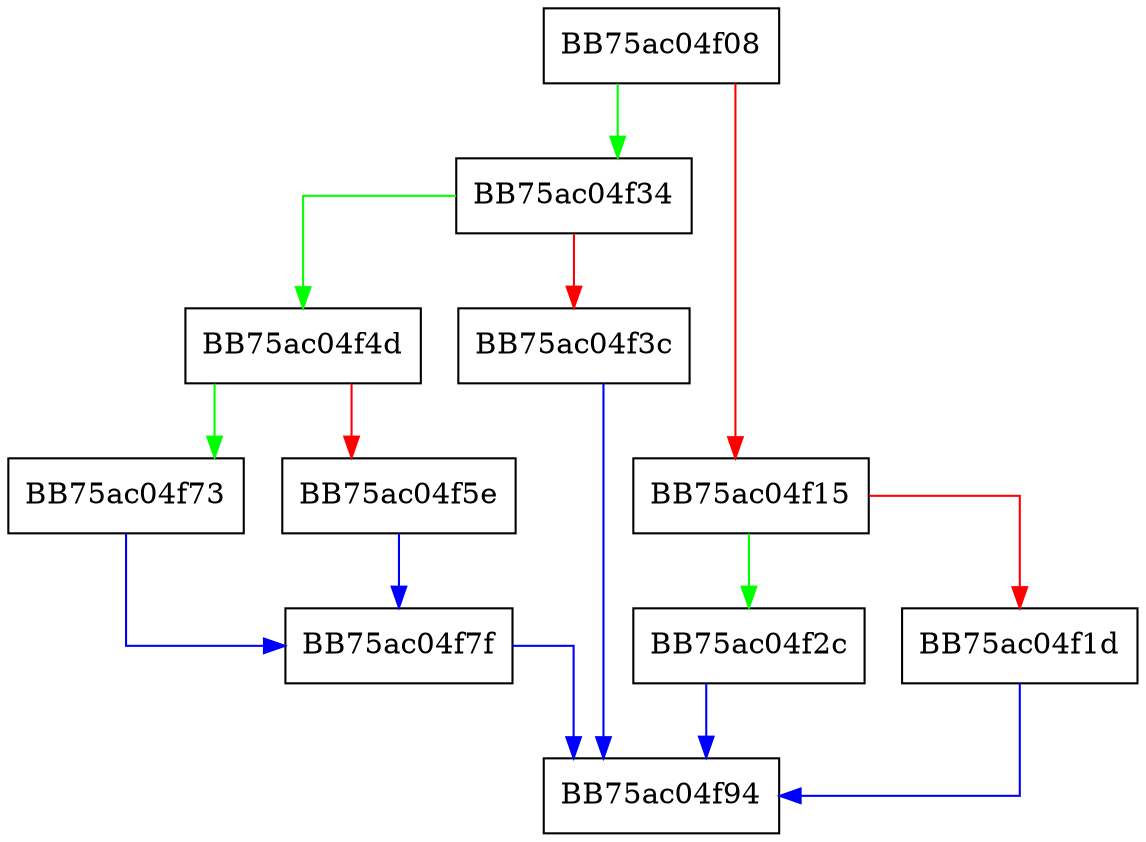digraph ZSTD_litLengthPrice {
  node [shape="box"];
  graph [splines=ortho];
  BB75ac04f08 -> BB75ac04f34 [color="green"];
  BB75ac04f08 -> BB75ac04f15 [color="red"];
  BB75ac04f15 -> BB75ac04f2c [color="green"];
  BB75ac04f15 -> BB75ac04f1d [color="red"];
  BB75ac04f1d -> BB75ac04f94 [color="blue"];
  BB75ac04f2c -> BB75ac04f94 [color="blue"];
  BB75ac04f34 -> BB75ac04f4d [color="green"];
  BB75ac04f34 -> BB75ac04f3c [color="red"];
  BB75ac04f3c -> BB75ac04f94 [color="blue"];
  BB75ac04f4d -> BB75ac04f73 [color="green"];
  BB75ac04f4d -> BB75ac04f5e [color="red"];
  BB75ac04f5e -> BB75ac04f7f [color="blue"];
  BB75ac04f73 -> BB75ac04f7f [color="blue"];
  BB75ac04f7f -> BB75ac04f94 [color="blue"];
}